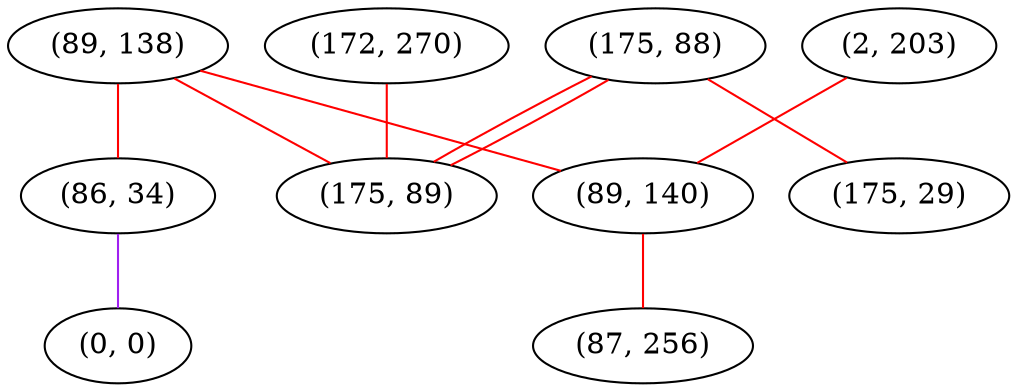 graph "" {
"(89, 138)";
"(86, 34)";
"(175, 88)";
"(172, 270)";
"(175, 89)";
"(2, 203)";
"(89, 140)";
"(175, 29)";
"(87, 256)";
"(0, 0)";
"(89, 138)" -- "(86, 34)"  [color=red, key=0, weight=1];
"(89, 138)" -- "(89, 140)"  [color=red, key=0, weight=1];
"(89, 138)" -- "(175, 89)"  [color=red, key=0, weight=1];
"(86, 34)" -- "(0, 0)"  [color=purple, key=0, weight=4];
"(175, 88)" -- "(175, 29)"  [color=red, key=0, weight=1];
"(175, 88)" -- "(175, 89)"  [color=red, key=0, weight=1];
"(175, 88)" -- "(175, 89)"  [color=red, key=1, weight=1];
"(172, 270)" -- "(175, 89)"  [color=red, key=0, weight=1];
"(2, 203)" -- "(89, 140)"  [color=red, key=0, weight=1];
"(89, 140)" -- "(87, 256)"  [color=red, key=0, weight=1];
}
